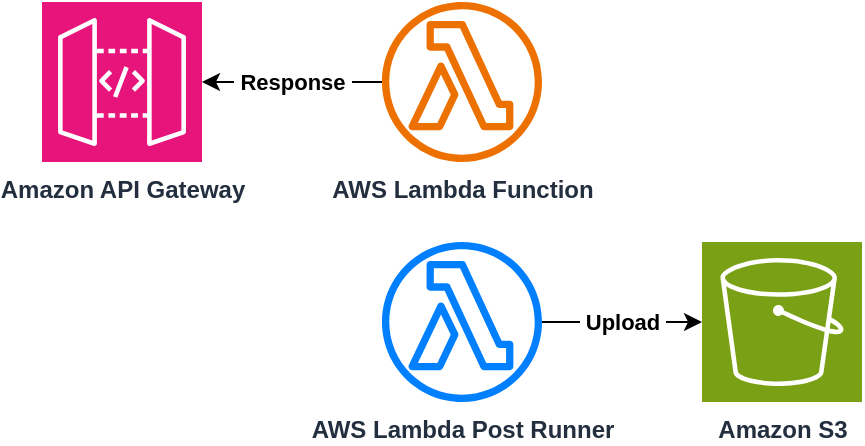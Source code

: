 <mxfile version="24.6.4" type="device">
  <diagram id="Ht1M8jgEwFfnCIfOTk4-" name="Page-1">
    <mxGraphModel dx="1180" dy="190" grid="1" gridSize="10" guides="1" tooltips="1" connect="1" arrows="1" fold="1" page="0" pageScale="1" pageWidth="827" pageHeight="1169" math="0" shadow="0">
      <root>
        <mxCell id="0" />
        <mxCell id="1" parent="0" />
        <mxCell id="pRHBN8EhbI3gXU-qYplV-3" value="&amp;nbsp;Response&amp;nbsp;" style="edgeStyle=orthogonalEdgeStyle;rounded=0;orthogonalLoop=1;jettySize=auto;html=1;fontStyle=1" parent="1" source="EZPvbucmh5cc3Fb_RKDB-16" target="pRHBN8EhbI3gXU-qYplV-1" edge="1">
          <mxGeometry relative="1" as="geometry" />
        </mxCell>
        <mxCell id="EZPvbucmh5cc3Fb_RKDB-16" value="AWS Lambda Function" style="sketch=0;outlineConnect=0;fontColor=#232F3E;gradientColor=none;fillColor=#ED7100;strokeColor=none;dashed=0;verticalLabelPosition=bottom;verticalAlign=top;align=center;html=1;fontSize=12;fontStyle=1;aspect=fixed;pointerEvents=1;shape=mxgraph.aws4.lambda_function;" parent="1" vertex="1">
          <mxGeometry x="-120" y="600" width="80" height="80" as="geometry" />
        </mxCell>
        <mxCell id="pRHBN8EhbI3gXU-qYplV-4" value="&amp;nbsp;Upload&amp;nbsp;" style="edgeStyle=orthogonalEdgeStyle;rounded=0;orthogonalLoop=1;jettySize=auto;html=1;fontStyle=1" parent="1" source="EZPvbucmh5cc3Fb_RKDB-21" target="pRHBN8EhbI3gXU-qYplV-2" edge="1">
          <mxGeometry relative="1" as="geometry" />
        </mxCell>
        <mxCell id="EZPvbucmh5cc3Fb_RKDB-21" value="AWS Lambda Post Runner" style="sketch=0;outlineConnect=0;fontColor=#232F3E;gradientColor=none;fillColor=#007FFF;strokeColor=none;dashed=0;verticalLabelPosition=bottom;verticalAlign=top;align=center;html=1;fontSize=12;fontStyle=1;aspect=fixed;pointerEvents=1;shape=mxgraph.aws4.lambda_function;" parent="1" vertex="1">
          <mxGeometry x="-120" y="720" width="80" height="80" as="geometry" />
        </mxCell>
        <mxCell id="pRHBN8EhbI3gXU-qYplV-1" value="Amazon API Gateway" style="sketch=0;points=[[0,0,0],[0.25,0,0],[0.5,0,0],[0.75,0,0],[1,0,0],[0,1,0],[0.25,1,0],[0.5,1,0],[0.75,1,0],[1,1,0],[0,0.25,0],[0,0.5,0],[0,0.75,0],[1,0.25,0],[1,0.5,0],[1,0.75,0]];outlineConnect=0;fontColor=#232F3E;fillColor=#E7157B;strokeColor=#ffffff;dashed=0;verticalLabelPosition=bottom;verticalAlign=top;align=center;html=1;fontSize=12;fontStyle=1;aspect=fixed;shape=mxgraph.aws4.resourceIcon;resIcon=mxgraph.aws4.api_gateway;" parent="1" vertex="1">
          <mxGeometry x="-290" y="600" width="80" height="80" as="geometry" />
        </mxCell>
        <mxCell id="pRHBN8EhbI3gXU-qYplV-2" value="Amazon S3" style="sketch=0;points=[[0,0,0],[0.25,0,0],[0.5,0,0],[0.75,0,0],[1,0,0],[0,1,0],[0.25,1,0],[0.5,1,0],[0.75,1,0],[1,1,0],[0,0.25,0],[0,0.5,0],[0,0.75,0],[1,0.25,0],[1,0.5,0],[1,0.75,0]];outlineConnect=0;fontColor=#232F3E;fillColor=#7AA116;strokeColor=#ffffff;dashed=0;verticalLabelPosition=bottom;verticalAlign=top;align=center;html=1;fontSize=12;fontStyle=1;aspect=fixed;shape=mxgraph.aws4.resourceIcon;resIcon=mxgraph.aws4.s3;" parent="1" vertex="1">
          <mxGeometry x="40" y="720" width="80" height="80" as="geometry" />
        </mxCell>
      </root>
    </mxGraphModel>
  </diagram>
</mxfile>
